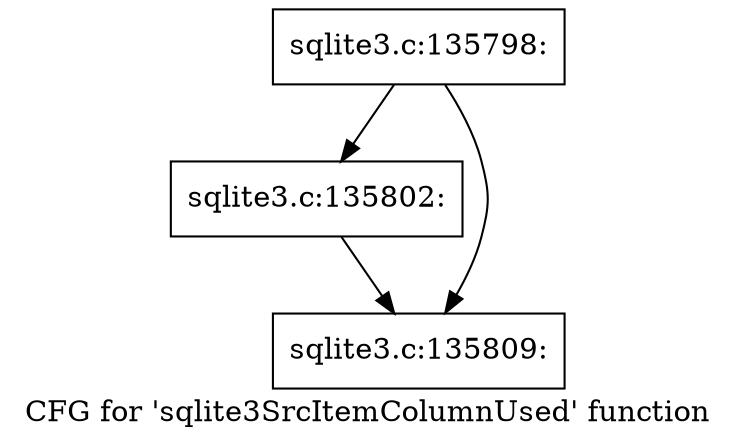 digraph "CFG for 'sqlite3SrcItemColumnUsed' function" {
	label="CFG for 'sqlite3SrcItemColumnUsed' function";

	Node0x55c0f8eaacb0 [shape=record,label="{sqlite3.c:135798:}"];
	Node0x55c0f8eaacb0 -> Node0x55c0f8eab150;
	Node0x55c0f8eaacb0 -> Node0x55c0f8eab1a0;
	Node0x55c0f8eab150 [shape=record,label="{sqlite3.c:135802:}"];
	Node0x55c0f8eab150 -> Node0x55c0f8eab1a0;
	Node0x55c0f8eab1a0 [shape=record,label="{sqlite3.c:135809:}"];
}
